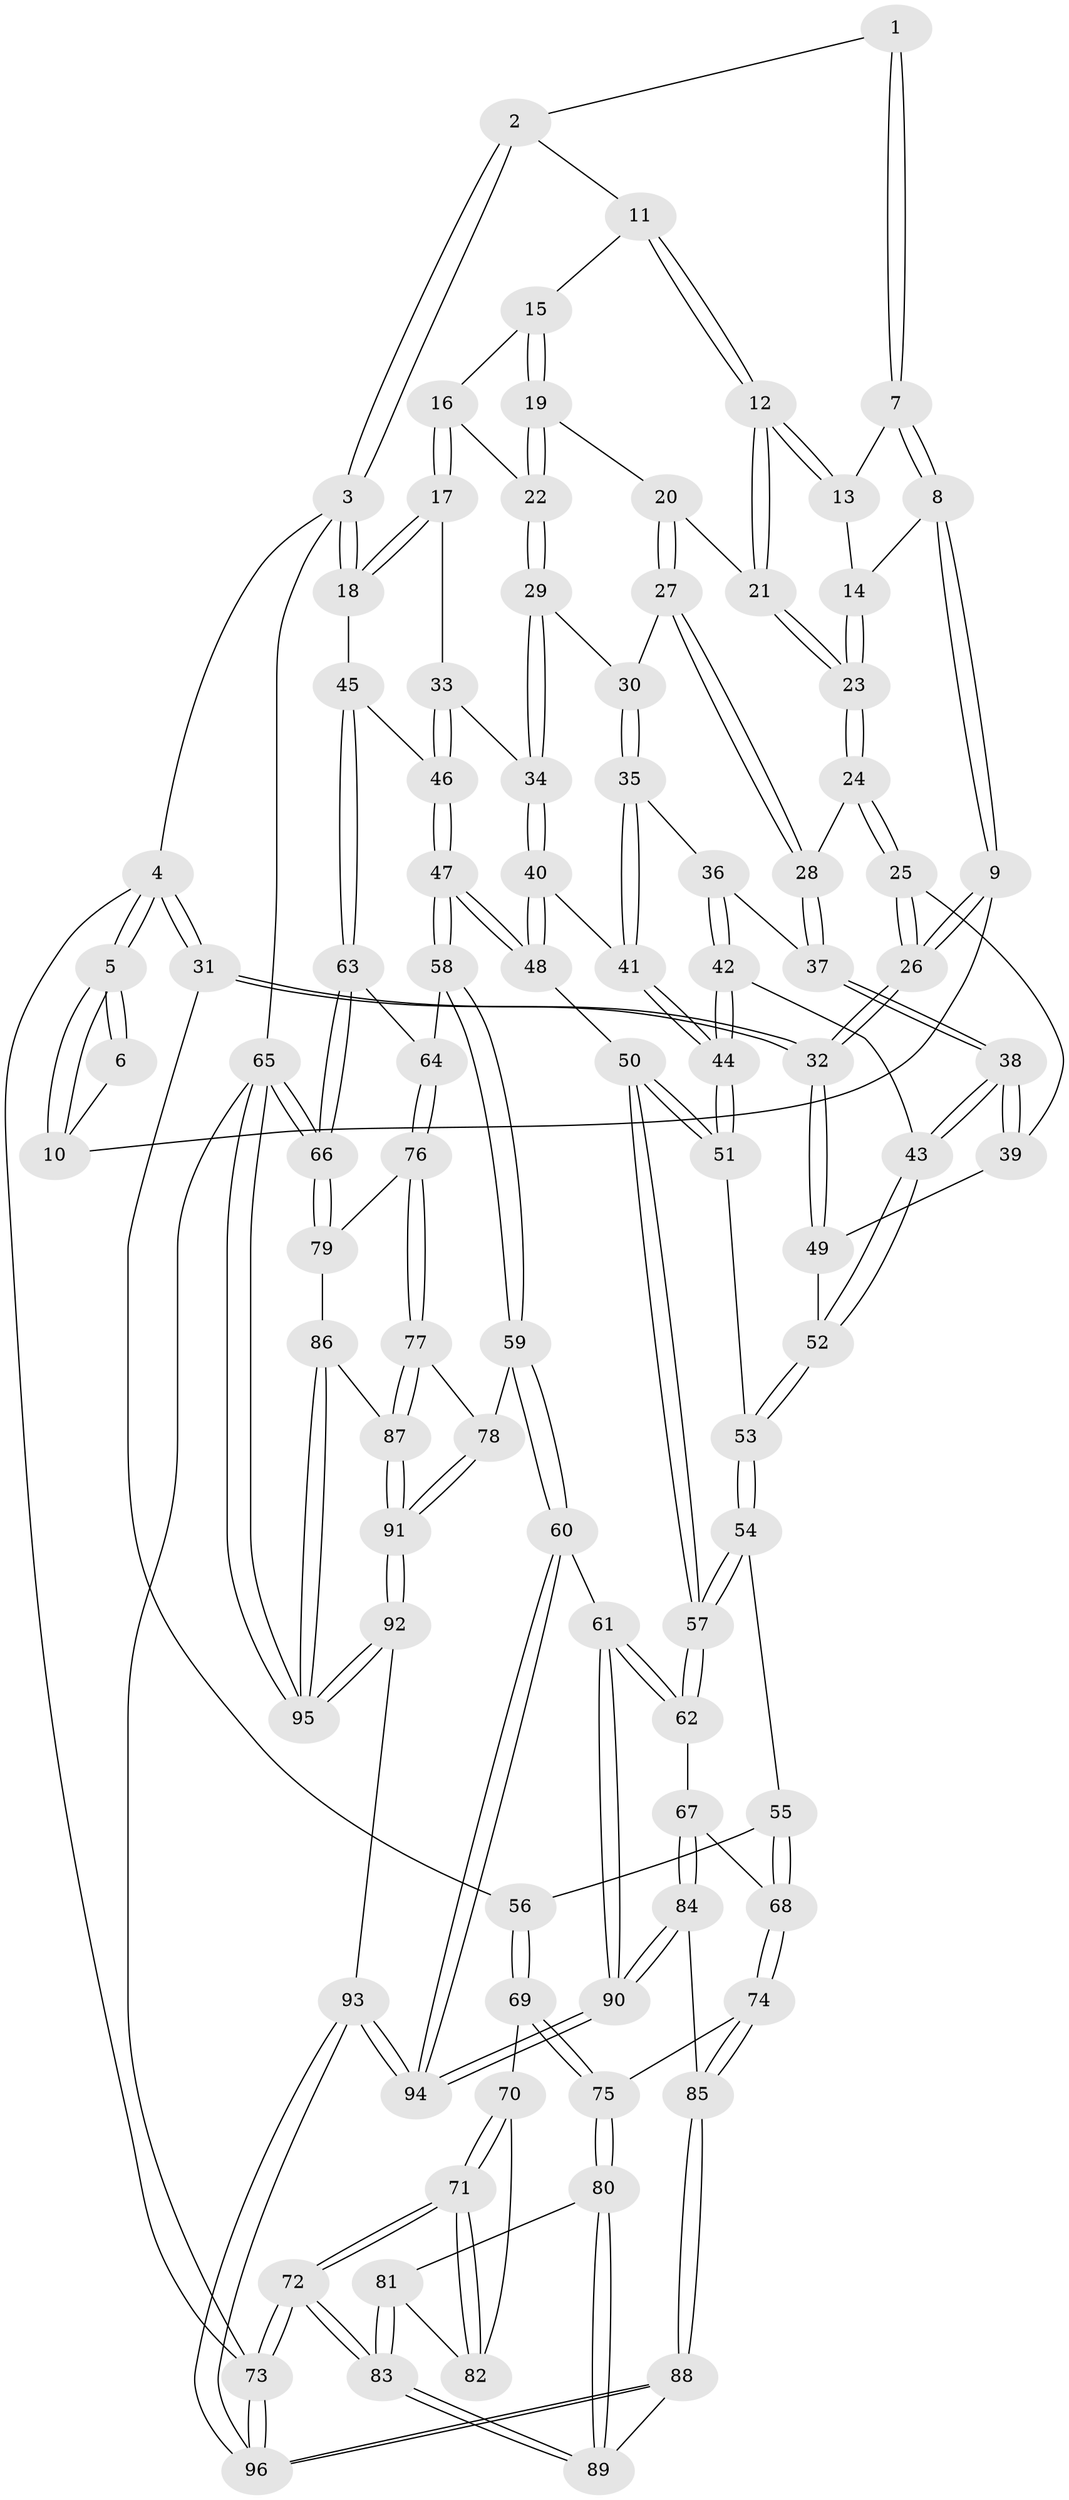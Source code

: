 // coarse degree distribution, {3: 0.13114754098360656, 5: 0.36065573770491804, 2: 0.01639344262295082, 4: 0.4098360655737705, 6: 0.08196721311475409}
// Generated by graph-tools (version 1.1) at 2025/24/03/03/25 07:24:37]
// undirected, 96 vertices, 237 edges
graph export_dot {
graph [start="1"]
  node [color=gray90,style=filled];
  1 [pos="+0.40958510490497285+0"];
  2 [pos="+0.5594854796596538+0"];
  3 [pos="+1+0"];
  4 [pos="+0+0"];
  5 [pos="+0+0"];
  6 [pos="+0.30433308128003916+0"];
  7 [pos="+0.3797094215234306+0.04659738915798109"];
  8 [pos="+0.17406666804598128+0.1768124552068817"];
  9 [pos="+0.15166663387335444+0.1776415302578336"];
  10 [pos="+0.16136240092132362+0.12382768250583973"];
  11 [pos="+0.6040100631155951+0"];
  12 [pos="+0.5110514510777305+0.18070945057729051"];
  13 [pos="+0.3798364679774875+0.08377323134204635"];
  14 [pos="+0.3453060349175113+0.18476816718596117"];
  15 [pos="+0.6621634450575837+0.052518033195711966"];
  16 [pos="+0.7587640462527245+0.12882355683128047"];
  17 [pos="+1+0.15825683558630502"];
  18 [pos="+1+0.13402673745260746"];
  19 [pos="+0.6136958931488704+0.25255337696803476"];
  20 [pos="+0.5598497061155703+0.24833530876144239"];
  21 [pos="+0.5082661389503574+0.19520891924725606"];
  22 [pos="+0.6821824332468662+0.28272259647077247"];
  23 [pos="+0.4018427281676171+0.24488954931461981"];
  24 [pos="+0.40090533952654867+0.25013254866815976"];
  25 [pos="+0.31678952259347526+0.32938145547514047"];
  26 [pos="+0.0508941992397283+0.29401367457627403"];
  27 [pos="+0.5452417203639437+0.30070165148419026"];
  28 [pos="+0.44052393983893107+0.3247047828514871"];
  29 [pos="+0.7020347745649664+0.3323573996100719"];
  30 [pos="+0.5481980579972094+0.33221773376614194"];
  31 [pos="+0+0.38736321507426846"];
  32 [pos="+0+0.350515129815344"];
  33 [pos="+0.7319518631312893+0.3635481437594963"];
  34 [pos="+0.7168852508952849+0.3612494491683602"];
  35 [pos="+0.540335906373932+0.3995016950251486"];
  36 [pos="+0.5371142494945298+0.39931634297497504"];
  37 [pos="+0.44291163569833014+0.34002155307048876"];
  38 [pos="+0.37707742191031063+0.4446622064410187"];
  39 [pos="+0.3553071935450365+0.4185119750082706"];
  40 [pos="+0.6502009959146058+0.42855712456226575"];
  41 [pos="+0.568659394804937+0.4237828864191746"];
  42 [pos="+0.42228607574474025+0.45494015640497826"];
  43 [pos="+0.3800163091050775+0.4574763510488731"];
  44 [pos="+0.5261673389422338+0.5119998238048253"];
  45 [pos="+1+0.47051096489608996"];
  46 [pos="+0.8286833916961206+0.46627237022198526"];
  47 [pos="+0.7207073946029794+0.6257095756478726"];
  48 [pos="+0.6785841162854382+0.597770863779228"];
  49 [pos="+0.1526985764391345+0.4076647552305044"];
  50 [pos="+0.552254747151788+0.6039582264529588"];
  51 [pos="+0.5269036852623317+0.5557704975578154"];
  52 [pos="+0.3590549147246199+0.5100938113233563"];
  53 [pos="+0.3579046222340076+0.5246205455468765"];
  54 [pos="+0.3274684739515095+0.5972325841052218"];
  55 [pos="+0.25075785055430944+0.6279090428112168"];
  56 [pos="+0+0.4372571023664555"];
  57 [pos="+0.46936661613973873+0.7020063542955906"];
  58 [pos="+0.7257545995235357+0.6348912726961919"];
  59 [pos="+0.6227842434037429+0.8264132444736346"];
  60 [pos="+0.5304576005190156+0.8375963956569759"];
  61 [pos="+0.49161997200687607+0.8043456863112601"];
  62 [pos="+0.4790679011825367+0.7893764436270734"];
  63 [pos="+1+0.5537181201354875"];
  64 [pos="+0.8502088030418312+0.6920215637724234"];
  65 [pos="+1+1"];
  66 [pos="+1+0.7762604185889231"];
  67 [pos="+0.32168961195148954+0.8103469503164351"];
  68 [pos="+0.23826330593309822+0.7739996538390084"];
  69 [pos="+0+0.48719311993795517"];
  70 [pos="+0+0.4930095026525079"];
  71 [pos="+0+0.7450141728522535"];
  72 [pos="+0+1"];
  73 [pos="+0+1"];
  74 [pos="+0.1936430435904891+0.8071499034285436"];
  75 [pos="+0.1876568489413086+0.8093735046008064"];
  76 [pos="+0.8505972420616801+0.7125039003186054"];
  77 [pos="+0.8359727118708804+0.8493785251515262"];
  78 [pos="+0.6445286887816023+0.8407508836218457"];
  79 [pos="+1+0.8284710734695812"];
  80 [pos="+0.17110687744666567+0.8234005241461603"];
  81 [pos="+0.11852057169009546+0.8201788618760315"];
  82 [pos="+0.09761888705193389+0.8070362696988588"];
  83 [pos="+0+1"];
  84 [pos="+0.32055272170860566+0.937253005600159"];
  85 [pos="+0.26978127744768865+0.9424043332162093"];
  86 [pos="+0.8756641971088812+0.8872698389803869"];
  87 [pos="+0.849021597900608+0.8719924824881996"];
  88 [pos="+0.19080318003276028+1"];
  89 [pos="+0.14708022353436068+0.903805008678624"];
  90 [pos="+0.33692686295451363+0.9495090826925986"];
  91 [pos="+0.7214652835679495+1"];
  92 [pos="+0.6871507168552472+1"];
  93 [pos="+0.4834430216773244+1"];
  94 [pos="+0.4772015355973252+1"];
  95 [pos="+1+1"];
  96 [pos="+0.13226035344628187+1"];
  1 -- 2;
  1 -- 7;
  1 -- 7;
  2 -- 3;
  2 -- 3;
  2 -- 11;
  3 -- 4;
  3 -- 18;
  3 -- 18;
  3 -- 65;
  4 -- 5;
  4 -- 5;
  4 -- 31;
  4 -- 31;
  4 -- 73;
  5 -- 6;
  5 -- 6;
  5 -- 10;
  5 -- 10;
  6 -- 10;
  7 -- 8;
  7 -- 8;
  7 -- 13;
  8 -- 9;
  8 -- 9;
  8 -- 14;
  9 -- 10;
  9 -- 26;
  9 -- 26;
  11 -- 12;
  11 -- 12;
  11 -- 15;
  12 -- 13;
  12 -- 13;
  12 -- 21;
  12 -- 21;
  13 -- 14;
  14 -- 23;
  14 -- 23;
  15 -- 16;
  15 -- 19;
  15 -- 19;
  16 -- 17;
  16 -- 17;
  16 -- 22;
  17 -- 18;
  17 -- 18;
  17 -- 33;
  18 -- 45;
  19 -- 20;
  19 -- 22;
  19 -- 22;
  20 -- 21;
  20 -- 27;
  20 -- 27;
  21 -- 23;
  21 -- 23;
  22 -- 29;
  22 -- 29;
  23 -- 24;
  23 -- 24;
  24 -- 25;
  24 -- 25;
  24 -- 28;
  25 -- 26;
  25 -- 26;
  25 -- 39;
  26 -- 32;
  26 -- 32;
  27 -- 28;
  27 -- 28;
  27 -- 30;
  28 -- 37;
  28 -- 37;
  29 -- 30;
  29 -- 34;
  29 -- 34;
  30 -- 35;
  30 -- 35;
  31 -- 32;
  31 -- 32;
  31 -- 56;
  32 -- 49;
  32 -- 49;
  33 -- 34;
  33 -- 46;
  33 -- 46;
  34 -- 40;
  34 -- 40;
  35 -- 36;
  35 -- 41;
  35 -- 41;
  36 -- 37;
  36 -- 42;
  36 -- 42;
  37 -- 38;
  37 -- 38;
  38 -- 39;
  38 -- 39;
  38 -- 43;
  38 -- 43;
  39 -- 49;
  40 -- 41;
  40 -- 48;
  40 -- 48;
  41 -- 44;
  41 -- 44;
  42 -- 43;
  42 -- 44;
  42 -- 44;
  43 -- 52;
  43 -- 52;
  44 -- 51;
  44 -- 51;
  45 -- 46;
  45 -- 63;
  45 -- 63;
  46 -- 47;
  46 -- 47;
  47 -- 48;
  47 -- 48;
  47 -- 58;
  47 -- 58;
  48 -- 50;
  49 -- 52;
  50 -- 51;
  50 -- 51;
  50 -- 57;
  50 -- 57;
  51 -- 53;
  52 -- 53;
  52 -- 53;
  53 -- 54;
  53 -- 54;
  54 -- 55;
  54 -- 57;
  54 -- 57;
  55 -- 56;
  55 -- 68;
  55 -- 68;
  56 -- 69;
  56 -- 69;
  57 -- 62;
  57 -- 62;
  58 -- 59;
  58 -- 59;
  58 -- 64;
  59 -- 60;
  59 -- 60;
  59 -- 78;
  60 -- 61;
  60 -- 94;
  60 -- 94;
  61 -- 62;
  61 -- 62;
  61 -- 90;
  61 -- 90;
  62 -- 67;
  63 -- 64;
  63 -- 66;
  63 -- 66;
  64 -- 76;
  64 -- 76;
  65 -- 66;
  65 -- 66;
  65 -- 95;
  65 -- 95;
  65 -- 73;
  66 -- 79;
  66 -- 79;
  67 -- 68;
  67 -- 84;
  67 -- 84;
  68 -- 74;
  68 -- 74;
  69 -- 70;
  69 -- 75;
  69 -- 75;
  70 -- 71;
  70 -- 71;
  70 -- 82;
  71 -- 72;
  71 -- 72;
  71 -- 82;
  71 -- 82;
  72 -- 73;
  72 -- 73;
  72 -- 83;
  72 -- 83;
  73 -- 96;
  73 -- 96;
  74 -- 75;
  74 -- 85;
  74 -- 85;
  75 -- 80;
  75 -- 80;
  76 -- 77;
  76 -- 77;
  76 -- 79;
  77 -- 78;
  77 -- 87;
  77 -- 87;
  78 -- 91;
  78 -- 91;
  79 -- 86;
  80 -- 81;
  80 -- 89;
  80 -- 89;
  81 -- 82;
  81 -- 83;
  81 -- 83;
  83 -- 89;
  83 -- 89;
  84 -- 85;
  84 -- 90;
  84 -- 90;
  85 -- 88;
  85 -- 88;
  86 -- 87;
  86 -- 95;
  86 -- 95;
  87 -- 91;
  87 -- 91;
  88 -- 89;
  88 -- 96;
  88 -- 96;
  90 -- 94;
  90 -- 94;
  91 -- 92;
  91 -- 92;
  92 -- 93;
  92 -- 95;
  92 -- 95;
  93 -- 94;
  93 -- 94;
  93 -- 96;
  93 -- 96;
}
